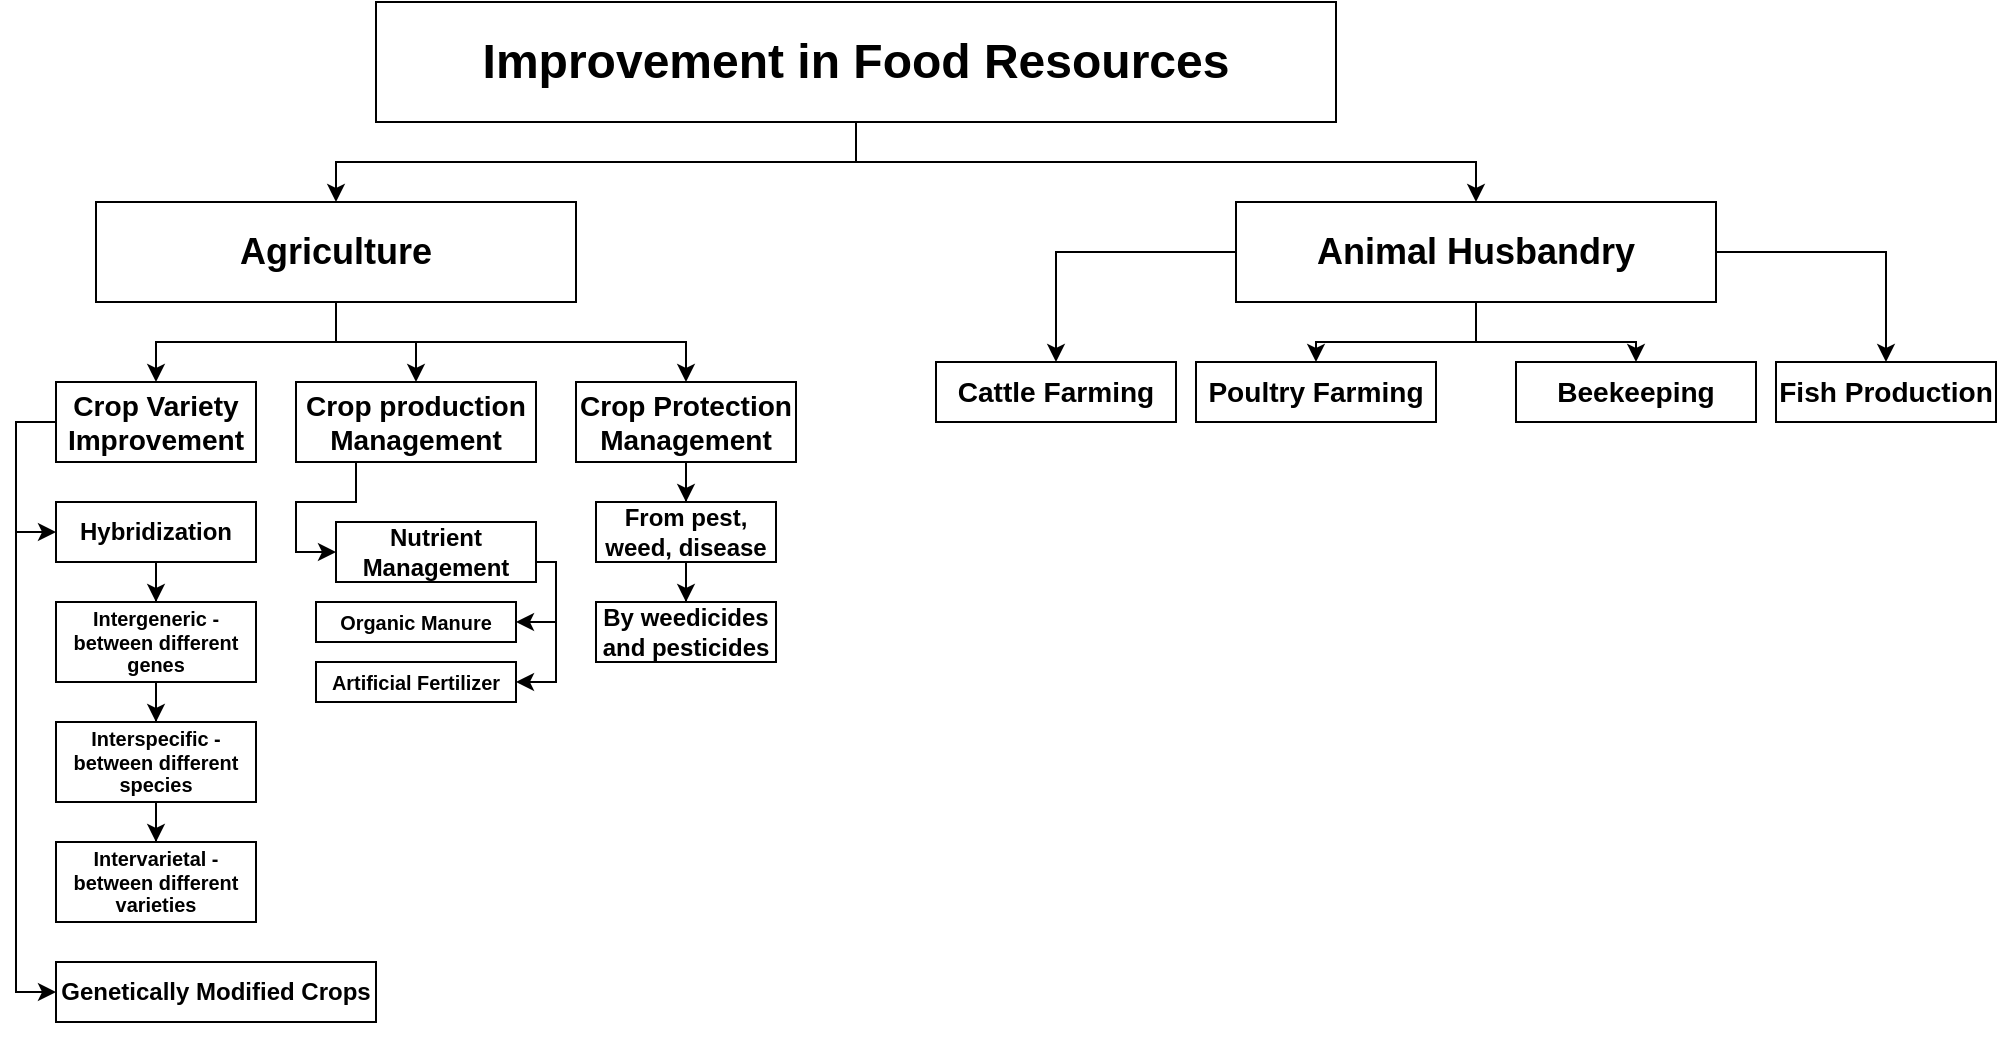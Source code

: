 <mxfile version="14.7.9" type="github">
  <diagram id="lKoHrc5MSymKsgjGN5dv" name="Page-1">
    <mxGraphModel dx="5549" dy="450" grid="1" gridSize="10" guides="1" tooltips="1" connect="1" arrows="1" fold="1" page="1" pageScale="1" pageWidth="4681" pageHeight="3300" background="#ffffff" math="0" shadow="0">
      <root>
        <mxCell id="0" />
        <mxCell id="1" parent="0" />
        <mxCell id="k62wVjFiB16d4o9aMP6C-8" style="edgeStyle=orthogonalEdgeStyle;rounded=0;orthogonalLoop=1;jettySize=auto;html=1;entryX=0.5;entryY=0;entryDx=0;entryDy=0;" parent="1" source="k62wVjFiB16d4o9aMP6C-5" target="k62wVjFiB16d4o9aMP6C-6" edge="1">
          <mxGeometry relative="1" as="geometry" />
        </mxCell>
        <mxCell id="k62wVjFiB16d4o9aMP6C-9" style="edgeStyle=orthogonalEdgeStyle;rounded=0;orthogonalLoop=1;jettySize=auto;html=1;entryX=0.5;entryY=0;entryDx=0;entryDy=0;" parent="1" source="k62wVjFiB16d4o9aMP6C-5" target="k62wVjFiB16d4o9aMP6C-7" edge="1">
          <mxGeometry relative="1" as="geometry" />
        </mxCell>
        <mxCell id="k62wVjFiB16d4o9aMP6C-5" value="&lt;h1&gt;Improvement in Food Resources&lt;/h1&gt;" style="rounded=0;whiteSpace=wrap;html=1;" parent="1" vertex="1">
          <mxGeometry x="180" y="40" width="480" height="60" as="geometry" />
        </mxCell>
        <mxCell id="k62wVjFiB16d4o9aMP6C-13" style="edgeStyle=orthogonalEdgeStyle;rounded=0;orthogonalLoop=1;jettySize=auto;html=1;exitX=0.5;exitY=1;exitDx=0;exitDy=0;" parent="1" source="k62wVjFiB16d4o9aMP6C-6" target="k62wVjFiB16d4o9aMP6C-10" edge="1">
          <mxGeometry relative="1" as="geometry" />
        </mxCell>
        <mxCell id="k62wVjFiB16d4o9aMP6C-14" style="edgeStyle=orthogonalEdgeStyle;rounded=0;orthogonalLoop=1;jettySize=auto;html=1;entryX=0.5;entryY=0;entryDx=0;entryDy=0;" parent="1" source="k62wVjFiB16d4o9aMP6C-6" target="k62wVjFiB16d4o9aMP6C-12" edge="1">
          <mxGeometry relative="1" as="geometry" />
        </mxCell>
        <mxCell id="k62wVjFiB16d4o9aMP6C-15" style="edgeStyle=orthogonalEdgeStyle;rounded=0;orthogonalLoop=1;jettySize=auto;html=1;entryX=0.5;entryY=0;entryDx=0;entryDy=0;" parent="1" source="k62wVjFiB16d4o9aMP6C-6" target="k62wVjFiB16d4o9aMP6C-11" edge="1">
          <mxGeometry relative="1" as="geometry" />
        </mxCell>
        <mxCell id="k62wVjFiB16d4o9aMP6C-6" value="&lt;h2&gt;Agriculture&lt;/h2&gt;" style="rounded=0;whiteSpace=wrap;html=1;" parent="1" vertex="1">
          <mxGeometry x="40" y="140" width="240" height="50" as="geometry" />
        </mxCell>
        <mxCell id="k62wVjFiB16d4o9aMP6C-20" style="edgeStyle=orthogonalEdgeStyle;rounded=0;orthogonalLoop=1;jettySize=auto;html=1;entryX=0.5;entryY=0;entryDx=0;entryDy=0;" parent="1" source="k62wVjFiB16d4o9aMP6C-7" target="k62wVjFiB16d4o9aMP6C-16" edge="1">
          <mxGeometry relative="1" as="geometry" />
        </mxCell>
        <mxCell id="k62wVjFiB16d4o9aMP6C-21" style="edgeStyle=orthogonalEdgeStyle;rounded=0;orthogonalLoop=1;jettySize=auto;html=1;entryX=0.5;entryY=0;entryDx=0;entryDy=0;" parent="1" source="k62wVjFiB16d4o9aMP6C-7" target="k62wVjFiB16d4o9aMP6C-17" edge="1">
          <mxGeometry relative="1" as="geometry" />
        </mxCell>
        <mxCell id="k62wVjFiB16d4o9aMP6C-22" style="edgeStyle=orthogonalEdgeStyle;rounded=0;orthogonalLoop=1;jettySize=auto;html=1;entryX=0.5;entryY=0;entryDx=0;entryDy=0;" parent="1" source="k62wVjFiB16d4o9aMP6C-7" target="k62wVjFiB16d4o9aMP6C-18" edge="1">
          <mxGeometry relative="1" as="geometry" />
        </mxCell>
        <mxCell id="k62wVjFiB16d4o9aMP6C-7" value="&lt;h2&gt;Animal Husbandry&lt;/h2&gt;" style="rounded=0;whiteSpace=wrap;html=1;" parent="1" vertex="1">
          <mxGeometry x="610" y="140" width="240" height="50" as="geometry" />
        </mxCell>
        <mxCell id="k62wVjFiB16d4o9aMP6C-28" style="edgeStyle=orthogonalEdgeStyle;rounded=0;orthogonalLoop=1;jettySize=auto;html=1;exitX=0;exitY=0.5;exitDx=0;exitDy=0;entryX=0;entryY=0.5;entryDx=0;entryDy=0;" parent="1" source="k62wVjFiB16d4o9aMP6C-10" target="k62wVjFiB16d4o9aMP6C-26" edge="1">
          <mxGeometry relative="1" as="geometry" />
        </mxCell>
        <mxCell id="k62wVjFiB16d4o9aMP6C-29" style="edgeStyle=orthogonalEdgeStyle;rounded=0;orthogonalLoop=1;jettySize=auto;html=1;exitX=0;exitY=0.5;exitDx=0;exitDy=0;entryX=0;entryY=0.5;entryDx=0;entryDy=0;" parent="1" source="k62wVjFiB16d4o9aMP6C-10" target="k62wVjFiB16d4o9aMP6C-27" edge="1">
          <mxGeometry relative="1" as="geometry" />
        </mxCell>
        <mxCell id="k62wVjFiB16d4o9aMP6C-10" value="&lt;h3&gt;Crop Variety Improvement&lt;/h3&gt;" style="rounded=0;whiteSpace=wrap;html=1;" parent="1" vertex="1">
          <mxGeometry x="20" y="230" width="100" height="40" as="geometry" />
        </mxCell>
        <mxCell id="M5c5dAhxw1YWjsHR_SRw-8" style="edgeStyle=orthogonalEdgeStyle;rounded=0;orthogonalLoop=1;jettySize=auto;html=1;entryX=0;entryY=0.5;entryDx=0;entryDy=0;exitX=0.25;exitY=1;exitDx=0;exitDy=0;" edge="1" parent="1" source="k62wVjFiB16d4o9aMP6C-11" target="M5c5dAhxw1YWjsHR_SRw-7">
          <mxGeometry relative="1" as="geometry">
            <Array as="points">
              <mxPoint x="170" y="290" />
              <mxPoint x="140" y="290" />
              <mxPoint x="140" y="315" />
            </Array>
          </mxGeometry>
        </mxCell>
        <mxCell id="k62wVjFiB16d4o9aMP6C-11" value="&lt;h3&gt;Crop production Management&lt;/h3&gt;" style="rounded=0;whiteSpace=wrap;html=1;" parent="1" vertex="1">
          <mxGeometry x="140" y="230" width="120" height="40" as="geometry" />
        </mxCell>
        <mxCell id="M5c5dAhxw1YWjsHR_SRw-4" value="" style="edgeStyle=orthogonalEdgeStyle;rounded=0;orthogonalLoop=1;jettySize=auto;html=1;" edge="1" parent="1" source="k62wVjFiB16d4o9aMP6C-12" target="M5c5dAhxw1YWjsHR_SRw-1">
          <mxGeometry relative="1" as="geometry" />
        </mxCell>
        <mxCell id="k62wVjFiB16d4o9aMP6C-12" value="&lt;h3&gt;Crop Protection Management&lt;/h3&gt;" style="rounded=0;whiteSpace=wrap;html=1;" parent="1" vertex="1">
          <mxGeometry x="280" y="230" width="110" height="40" as="geometry" />
        </mxCell>
        <mxCell id="k62wVjFiB16d4o9aMP6C-16" value="&lt;h3&gt;Cattle Farming&lt;/h3&gt;" style="rounded=0;whiteSpace=wrap;html=1;" parent="1" vertex="1">
          <mxGeometry x="460" y="220" width="120" height="30" as="geometry" />
        </mxCell>
        <mxCell id="k62wVjFiB16d4o9aMP6C-17" value="&lt;h3&gt;Poultry Farming&lt;/h3&gt;" style="rounded=0;whiteSpace=wrap;html=1;" parent="1" vertex="1">
          <mxGeometry x="590" y="220" width="120" height="30" as="geometry" />
        </mxCell>
        <mxCell id="k62wVjFiB16d4o9aMP6C-18" value="&lt;h3&gt;Beekeeping&lt;/h3&gt;" style="rounded=0;whiteSpace=wrap;html=1;" parent="1" vertex="1">
          <mxGeometry x="750" y="220" width="120" height="30" as="geometry" />
        </mxCell>
        <mxCell id="k62wVjFiB16d4o9aMP6C-19" value="&lt;h3&gt;Fish Production&lt;/h3&gt;" style="rounded=0;whiteSpace=wrap;html=1;" parent="1" vertex="1">
          <mxGeometry x="880" y="220" width="110" height="30" as="geometry" />
        </mxCell>
        <mxCell id="k62wVjFiB16d4o9aMP6C-25" style="edgeStyle=orthogonalEdgeStyle;rounded=0;orthogonalLoop=1;jettySize=auto;html=1;entryX=0.5;entryY=0;entryDx=0;entryDy=0;exitX=1;exitY=0.5;exitDx=0;exitDy=0;" parent="1" source="k62wVjFiB16d4o9aMP6C-7" edge="1" target="k62wVjFiB16d4o9aMP6C-19">
          <mxGeometry relative="1" as="geometry">
            <mxPoint x="980" y="165" as="sourcePoint" />
            <mxPoint x="880" y="220" as="targetPoint" />
          </mxGeometry>
        </mxCell>
        <mxCell id="CCRM8Cbb4xVDo7kMdgdi-2" style="edgeStyle=orthogonalEdgeStyle;rounded=0;orthogonalLoop=1;jettySize=auto;html=1;entryX=0.5;entryY=0;entryDx=0;entryDy=0;" parent="1" source="k62wVjFiB16d4o9aMP6C-26" target="CCRM8Cbb4xVDo7kMdgdi-1" edge="1">
          <mxGeometry relative="1" as="geometry" />
        </mxCell>
        <mxCell id="k62wVjFiB16d4o9aMP6C-26" value="&lt;h4&gt;Hybridization&lt;/h4&gt;" style="rounded=0;whiteSpace=wrap;html=1;" parent="1" vertex="1">
          <mxGeometry x="20" y="290" width="100" height="30" as="geometry" />
        </mxCell>
        <mxCell id="k62wVjFiB16d4o9aMP6C-27" value="&lt;h4&gt;Genetically Modified Crops&lt;/h4&gt;" style="rounded=0;whiteSpace=wrap;html=1;" parent="1" vertex="1">
          <mxGeometry x="20" y="520" width="160" height="30" as="geometry" />
        </mxCell>
        <mxCell id="CCRM8Cbb4xVDo7kMdgdi-4" style="edgeStyle=orthogonalEdgeStyle;rounded=0;orthogonalLoop=1;jettySize=auto;html=1;" parent="1" source="CCRM8Cbb4xVDo7kMdgdi-1" target="CCRM8Cbb4xVDo7kMdgdi-3" edge="1">
          <mxGeometry relative="1" as="geometry" />
        </mxCell>
        <mxCell id="CCRM8Cbb4xVDo7kMdgdi-1" value="&lt;h5&gt;Intergeneric - between different genes&lt;/h5&gt;" style="rounded=0;whiteSpace=wrap;html=1;" parent="1" vertex="1">
          <mxGeometry x="20" y="340" width="100" height="40" as="geometry" />
        </mxCell>
        <mxCell id="CCRM8Cbb4xVDo7kMdgdi-6" style="edgeStyle=orthogonalEdgeStyle;rounded=0;orthogonalLoop=1;jettySize=auto;html=1;entryX=0.5;entryY=0;entryDx=0;entryDy=0;" parent="1" source="CCRM8Cbb4xVDo7kMdgdi-3" target="CCRM8Cbb4xVDo7kMdgdi-5" edge="1">
          <mxGeometry relative="1" as="geometry" />
        </mxCell>
        <mxCell id="CCRM8Cbb4xVDo7kMdgdi-3" value="&lt;h5&gt;Interspecific - between different species&lt;/h5&gt;" style="rounded=0;whiteSpace=wrap;html=1;" parent="1" vertex="1">
          <mxGeometry x="20" y="400" width="100" height="40" as="geometry" />
        </mxCell>
        <mxCell id="CCRM8Cbb4xVDo7kMdgdi-5" value="&lt;h5&gt;Intervarietal - between different varieties&lt;/h5&gt;" style="rounded=0;whiteSpace=wrap;html=1;" parent="1" vertex="1">
          <mxGeometry x="20" y="460" width="100" height="40" as="geometry" />
        </mxCell>
        <mxCell id="M5c5dAhxw1YWjsHR_SRw-6" style="edgeStyle=orthogonalEdgeStyle;rounded=0;orthogonalLoop=1;jettySize=auto;html=1;" edge="1" parent="1" source="M5c5dAhxw1YWjsHR_SRw-1" target="M5c5dAhxw1YWjsHR_SRw-5">
          <mxGeometry relative="1" as="geometry" />
        </mxCell>
        <mxCell id="M5c5dAhxw1YWjsHR_SRw-1" value="&lt;h4&gt;From pest, weed, disease&lt;/h4&gt;" style="rounded=0;whiteSpace=wrap;html=1;" vertex="1" parent="1">
          <mxGeometry x="290" y="290" width="90" height="30" as="geometry" />
        </mxCell>
        <mxCell id="M5c5dAhxw1YWjsHR_SRw-5" value="&lt;h4&gt;By weedicides and pesticides&lt;/h4&gt;" style="rounded=0;whiteSpace=wrap;html=1;" vertex="1" parent="1">
          <mxGeometry x="290" y="340" width="90" height="30" as="geometry" />
        </mxCell>
        <mxCell id="M5c5dAhxw1YWjsHR_SRw-11" style="edgeStyle=orthogonalEdgeStyle;rounded=0;orthogonalLoop=1;jettySize=auto;html=1;entryX=1;entryY=0.5;entryDx=0;entryDy=0;" edge="1" parent="1" source="M5c5dAhxw1YWjsHR_SRw-7" target="M5c5dAhxw1YWjsHR_SRw-9">
          <mxGeometry relative="1" as="geometry">
            <Array as="points">
              <mxPoint x="270" y="320" />
              <mxPoint x="270" y="350" />
            </Array>
          </mxGeometry>
        </mxCell>
        <mxCell id="M5c5dAhxw1YWjsHR_SRw-13" style="edgeStyle=orthogonalEdgeStyle;rounded=0;orthogonalLoop=1;jettySize=auto;html=1;entryX=1;entryY=0.5;entryDx=0;entryDy=0;" edge="1" parent="1" source="M5c5dAhxw1YWjsHR_SRw-7" target="M5c5dAhxw1YWjsHR_SRw-12">
          <mxGeometry relative="1" as="geometry">
            <Array as="points">
              <mxPoint x="270" y="320" />
              <mxPoint x="270" y="380" />
            </Array>
          </mxGeometry>
        </mxCell>
        <mxCell id="M5c5dAhxw1YWjsHR_SRw-7" value="&lt;h4&gt;Nutrient Management&lt;/h4&gt;" style="rounded=0;whiteSpace=wrap;html=1;" vertex="1" parent="1">
          <mxGeometry x="160" y="300" width="100" height="30" as="geometry" />
        </mxCell>
        <mxCell id="M5c5dAhxw1YWjsHR_SRw-9" value="&lt;h5&gt;Organic Manure&lt;/h5&gt;" style="rounded=0;whiteSpace=wrap;html=1;direction=east;" vertex="1" parent="1">
          <mxGeometry x="150" y="340" width="100" height="20" as="geometry" />
        </mxCell>
        <mxCell id="M5c5dAhxw1YWjsHR_SRw-12" value="&lt;h5&gt;Artificial Fertilizer&lt;/h5&gt;" style="rounded=0;whiteSpace=wrap;html=1;" vertex="1" parent="1">
          <mxGeometry x="150" y="370" width="100" height="20" as="geometry" />
        </mxCell>
      </root>
    </mxGraphModel>
  </diagram>
</mxfile>
